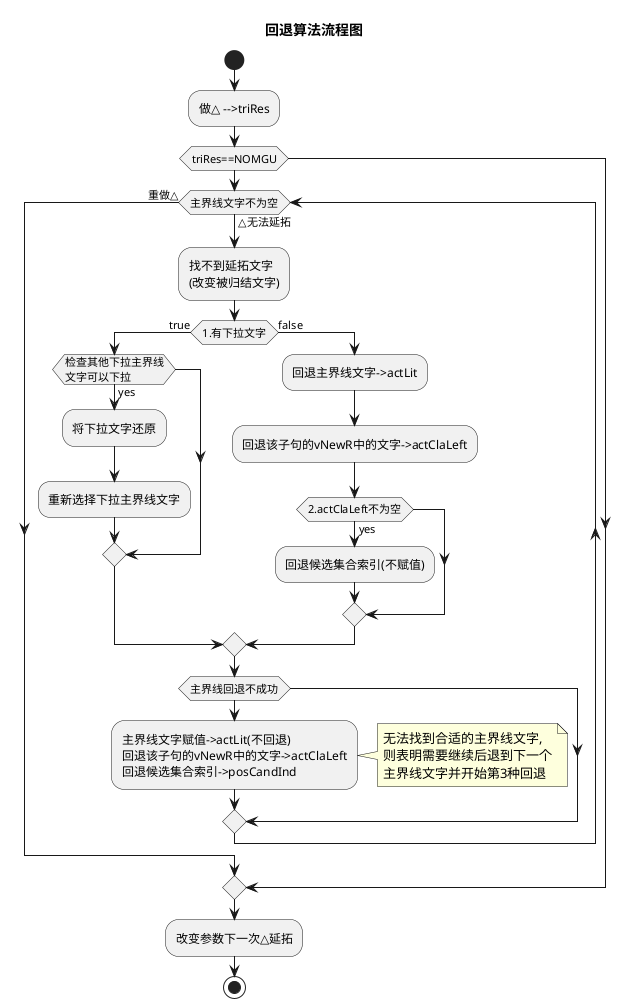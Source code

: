 :回退的类型:1.主对角线重新查找下一个互补文字(改变被归结文字);2.重新选择主界线文字(改变主动归结文字);3.重新选择被下拉的主界线文字(改变下拉替换)

:回退分析: 在正常△构建中,若某个主动文字均找不到可以延拓的文字,则说明,类型1(改变被归结文字)不适用. 

:此时考虑两种情况 检查是否有下拉,若有下拉,则重新下拉并且还是重该主界线文字出发

@startuml
title 回退算法流程图
start

:做△ -->triRes;
if (triRes==NOMGU) then
    while (主界线文字不为空) is (△无法延拓)
        :找不到延拓文字\n(改变被归结文字);
        if (1.有下拉文字) then (true)
            if (检查其他下拉主界线\n文字可以下拉) then (yes)
                :将下拉文字还原; 
                :重新选择下拉主界线文字;        
            endif    
        else(false)
            :回退主界线文字->actLit;
            :回退该子句的vNewR中的文字->actClaLeft;    
            if (2.actClaLeft不为空) then (yes)
                :回退候选集合索引(不赋值);
            endif
        endif
        
        if (主界线回退不成功) then
            :主界线文字赋值->actLit(不回退)\n回退该子句的vNewR中的文字->actClaLeft\n回退候选集合索引->posCandInd;
             note right
                    无法找到合适的主界线文字,
                    则表明需要继续后退到下一个
                    主界线文字并开始第3种回退
            end note
        endif 
    endwhile (重做△)
endif
:改变参数下一次△延拓;

stop 
@enduml


 